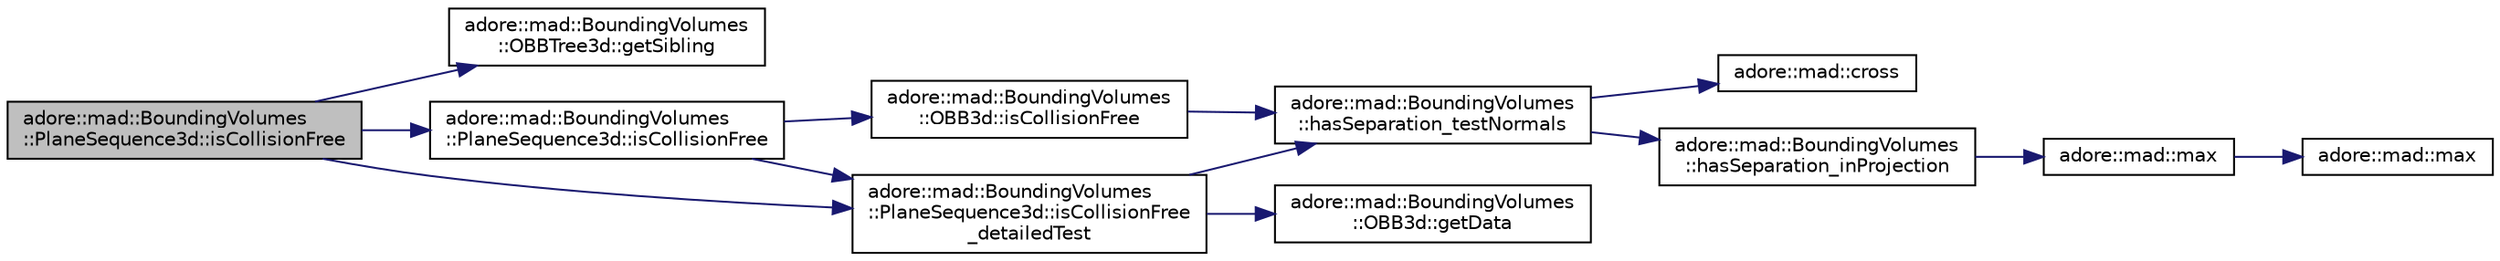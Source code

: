digraph "adore::mad::BoundingVolumes::PlaneSequence3d::isCollisionFree"
{
 // LATEX_PDF_SIZE
  edge [fontname="Helvetica",fontsize="10",labelfontname="Helvetica",labelfontsize="10"];
  node [fontname="Helvetica",fontsize="10",shape=record];
  rankdir="LR";
  Node1 [label="adore::mad::BoundingVolumes\l::PlaneSequence3d::isCollisionFree",height=0.2,width=0.4,color="black", fillcolor="grey75", style="filled", fontcolor="black",tooltip=" "];
  Node1 -> Node2 [color="midnightblue",fontsize="10",style="solid",fontname="Helvetica"];
  Node2 [label="adore::mad::BoundingVolumes\l::OBBTree3d::getSibling",height=0.2,width=0.4,color="black", fillcolor="white", style="filled",URL="$classadore_1_1mad_1_1BoundingVolumes_1_1OBBTree3d.html#a7be09e6a15dba21a677b69014b1437e0",tooltip=" "];
  Node1 -> Node3 [color="midnightblue",fontsize="10",style="solid",fontname="Helvetica"];
  Node3 [label="adore::mad::BoundingVolumes\l::PlaneSequence3d::isCollisionFree",height=0.2,width=0.4,color="black", fillcolor="white", style="filled",URL="$classadore_1_1mad_1_1BoundingVolumes_1_1PlaneSequence3d.html#a6528b3ed4edeeca676c2f15fc3831f2b",tooltip=" "];
  Node3 -> Node4 [color="midnightblue",fontsize="10",style="solid",fontname="Helvetica"];
  Node4 [label="adore::mad::BoundingVolumes\l::OBB3d::isCollisionFree",height=0.2,width=0.4,color="black", fillcolor="white", style="filled",URL="$classadore_1_1mad_1_1BoundingVolumes_1_1OBB3d.html#a6174fedf13683cb2b5f10fd874aec71b",tooltip=" "];
  Node4 -> Node5 [color="midnightblue",fontsize="10",style="solid",fontname="Helvetica"];
  Node5 [label="adore::mad::BoundingVolumes\l::hasSeparation_testNormals",height=0.2,width=0.4,color="black", fillcolor="white", style="filled",URL="$namespaceadore_1_1mad_1_1BoundingVolumes.html#afd9408535518ad768fd02981cac28434",tooltip=" "];
  Node5 -> Node6 [color="midnightblue",fontsize="10",style="solid",fontname="Helvetica"];
  Node6 [label="adore::mad::cross",height=0.2,width=0.4,color="black", fillcolor="white", style="filled",URL="$namespaceadore_1_1mad.html#acb42a9005b30f0cf3cad46705fb73969",tooltip=" "];
  Node5 -> Node7 [color="midnightblue",fontsize="10",style="solid",fontname="Helvetica"];
  Node7 [label="adore::mad::BoundingVolumes\l::hasSeparation_inProjection",height=0.2,width=0.4,color="black", fillcolor="white", style="filled",URL="$namespaceadore_1_1mad_1_1BoundingVolumes.html#a901e61b96719aaae02ff60343441fbff",tooltip=" "];
  Node7 -> Node8 [color="midnightblue",fontsize="10",style="solid",fontname="Helvetica"];
  Node8 [label="adore::mad::max",height=0.2,width=0.4,color="black", fillcolor="white", style="filled",URL="$namespaceadore_1_1mad.html#adea062854ef0b105a3fdca8cf2aca945",tooltip=" "];
  Node8 -> Node9 [color="midnightblue",fontsize="10",style="solid",fontname="Helvetica"];
  Node9 [label="adore::mad::max",height=0.2,width=0.4,color="black", fillcolor="white", style="filled",URL="$namespaceadore_1_1mad.html#a618a8842fed7b9375957b1e393c58492",tooltip=" "];
  Node3 -> Node10 [color="midnightblue",fontsize="10",style="solid",fontname="Helvetica"];
  Node10 [label="adore::mad::BoundingVolumes\l::PlaneSequence3d::isCollisionFree\l_detailedTest",height=0.2,width=0.4,color="black", fillcolor="white", style="filled",URL="$classadore_1_1mad_1_1BoundingVolumes_1_1PlaneSequence3d.html#a4bde2aa601a0d0a6d7b0ae2c2541cecd",tooltip=" "];
  Node10 -> Node11 [color="midnightblue",fontsize="10",style="solid",fontname="Helvetica"];
  Node11 [label="adore::mad::BoundingVolumes\l::OBB3d::getData",height=0.2,width=0.4,color="black", fillcolor="white", style="filled",URL="$classadore_1_1mad_1_1BoundingVolumes_1_1OBB3d.html#a389d6e59852e621865778ff46be3bfae",tooltip=" "];
  Node10 -> Node5 [color="midnightblue",fontsize="10",style="solid",fontname="Helvetica"];
  Node1 -> Node10 [color="midnightblue",fontsize="10",style="solid",fontname="Helvetica"];
}
